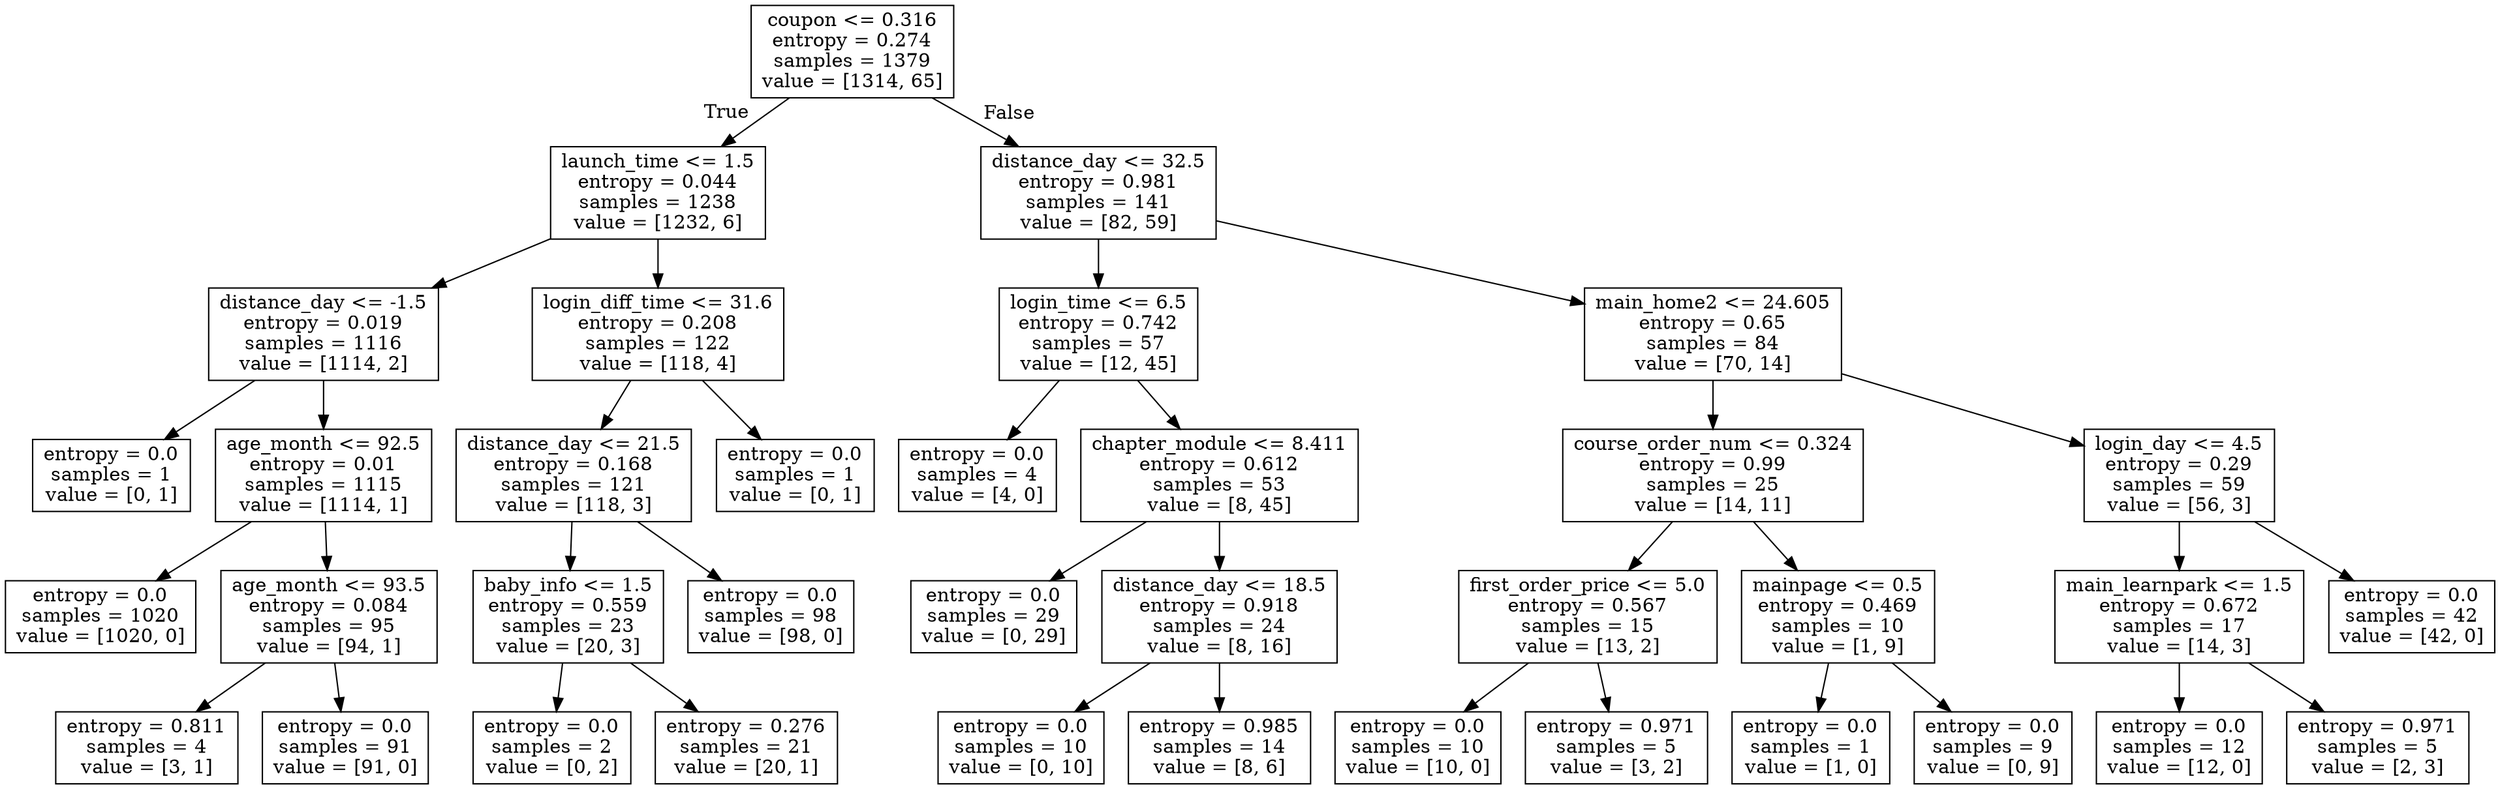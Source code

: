 digraph Tree {
node [shape=box] ;
0 [label="coupon <= 0.316\nentropy = 0.274\nsamples = 1379\nvalue = [1314, 65]"] ;
1 [label="launch_time <= 1.5\nentropy = 0.044\nsamples = 1238\nvalue = [1232, 6]"] ;
0 -> 1 [labeldistance=2.5, labelangle=45, headlabel="True"] ;
2 [label="distance_day <= -1.5\nentropy = 0.019\nsamples = 1116\nvalue = [1114, 2]"] ;
1 -> 2 ;
3 [label="entropy = 0.0\nsamples = 1\nvalue = [0, 1]"] ;
2 -> 3 ;
4 [label="age_month <= 92.5\nentropy = 0.01\nsamples = 1115\nvalue = [1114, 1]"] ;
2 -> 4 ;
5 [label="entropy = 0.0\nsamples = 1020\nvalue = [1020, 0]"] ;
4 -> 5 ;
6 [label="age_month <= 93.5\nentropy = 0.084\nsamples = 95\nvalue = [94, 1]"] ;
4 -> 6 ;
7 [label="entropy = 0.811\nsamples = 4\nvalue = [3, 1]"] ;
6 -> 7 ;
8 [label="entropy = 0.0\nsamples = 91\nvalue = [91, 0]"] ;
6 -> 8 ;
9 [label="login_diff_time <= 31.6\nentropy = 0.208\nsamples = 122\nvalue = [118, 4]"] ;
1 -> 9 ;
10 [label="distance_day <= 21.5\nentropy = 0.168\nsamples = 121\nvalue = [118, 3]"] ;
9 -> 10 ;
11 [label="baby_info <= 1.5\nentropy = 0.559\nsamples = 23\nvalue = [20, 3]"] ;
10 -> 11 ;
12 [label="entropy = 0.0\nsamples = 2\nvalue = [0, 2]"] ;
11 -> 12 ;
13 [label="entropy = 0.276\nsamples = 21\nvalue = [20, 1]"] ;
11 -> 13 ;
14 [label="entropy = 0.0\nsamples = 98\nvalue = [98, 0]"] ;
10 -> 14 ;
15 [label="entropy = 0.0\nsamples = 1\nvalue = [0, 1]"] ;
9 -> 15 ;
16 [label="distance_day <= 32.5\nentropy = 0.981\nsamples = 141\nvalue = [82, 59]"] ;
0 -> 16 [labeldistance=2.5, labelangle=-45, headlabel="False"] ;
17 [label="login_time <= 6.5\nentropy = 0.742\nsamples = 57\nvalue = [12, 45]"] ;
16 -> 17 ;
18 [label="entropy = 0.0\nsamples = 4\nvalue = [4, 0]"] ;
17 -> 18 ;
19 [label="chapter_module <= 8.411\nentropy = 0.612\nsamples = 53\nvalue = [8, 45]"] ;
17 -> 19 ;
20 [label="entropy = 0.0\nsamples = 29\nvalue = [0, 29]"] ;
19 -> 20 ;
21 [label="distance_day <= 18.5\nentropy = 0.918\nsamples = 24\nvalue = [8, 16]"] ;
19 -> 21 ;
22 [label="entropy = 0.0\nsamples = 10\nvalue = [0, 10]"] ;
21 -> 22 ;
23 [label="entropy = 0.985\nsamples = 14\nvalue = [8, 6]"] ;
21 -> 23 ;
24 [label="main_home2 <= 24.605\nentropy = 0.65\nsamples = 84\nvalue = [70, 14]"] ;
16 -> 24 ;
25 [label="course_order_num <= 0.324\nentropy = 0.99\nsamples = 25\nvalue = [14, 11]"] ;
24 -> 25 ;
26 [label="first_order_price <= 5.0\nentropy = 0.567\nsamples = 15\nvalue = [13, 2]"] ;
25 -> 26 ;
27 [label="entropy = 0.0\nsamples = 10\nvalue = [10, 0]"] ;
26 -> 27 ;
28 [label="entropy = 0.971\nsamples = 5\nvalue = [3, 2]"] ;
26 -> 28 ;
29 [label="mainpage <= 0.5\nentropy = 0.469\nsamples = 10\nvalue = [1, 9]"] ;
25 -> 29 ;
30 [label="entropy = 0.0\nsamples = 1\nvalue = [1, 0]"] ;
29 -> 30 ;
31 [label="entropy = 0.0\nsamples = 9\nvalue = [0, 9]"] ;
29 -> 31 ;
32 [label="login_day <= 4.5\nentropy = 0.29\nsamples = 59\nvalue = [56, 3]"] ;
24 -> 32 ;
33 [label="main_learnpark <= 1.5\nentropy = 0.672\nsamples = 17\nvalue = [14, 3]"] ;
32 -> 33 ;
34 [label="entropy = 0.0\nsamples = 12\nvalue = [12, 0]"] ;
33 -> 34 ;
35 [label="entropy = 0.971\nsamples = 5\nvalue = [2, 3]"] ;
33 -> 35 ;
36 [label="entropy = 0.0\nsamples = 42\nvalue = [42, 0]"] ;
32 -> 36 ;
}